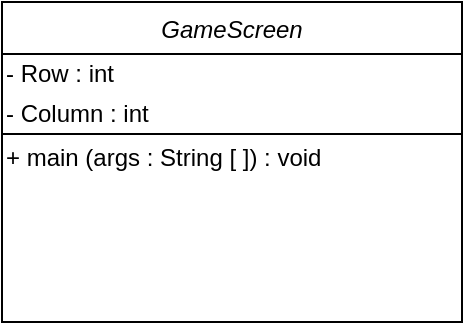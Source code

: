 <mxfile version="13.0.3" type="device"><diagram id="YO1fHM06_RYNz8Qv6ReH" name="Page-1"><mxGraphModel dx="1010" dy="485" grid="1" gridSize="10" guides="1" tooltips="1" connect="1" arrows="1" fold="1" page="1" pageScale="1" pageWidth="850" pageHeight="1100" math="0" shadow="0"><root><mxCell id="0"/><mxCell id="1" parent="0"/><mxCell id="f_11bLop1ZYxO3rPe9kS-1" value="GameScreen" style="swimlane;fontStyle=2;align=center;verticalAlign=top;childLayout=stackLayout;horizontal=1;startSize=26;horizontalStack=0;resizeParent=1;resizeLast=0;collapsible=1;marginBottom=0;rounded=0;shadow=0;strokeWidth=1;" vertex="1" parent="1"><mxGeometry x="140" y="100" width="230" height="160" as="geometry"><mxRectangle x="230" y="140" width="160" height="26" as="alternateBounds"/></mxGeometry></mxCell><mxCell id="f_11bLop1ZYxO3rPe9kS-3" value="- Row : int&amp;nbsp;" style="text;html=1;strokeColor=none;fillColor=none;align=left;verticalAlign=middle;whiteSpace=wrap;rounded=0;" vertex="1" parent="f_11bLop1ZYxO3rPe9kS-1"><mxGeometry y="26" width="230" height="20" as="geometry"/></mxCell><mxCell id="f_11bLop1ZYxO3rPe9kS-4" value="- Column : int" style="text;html=1;strokeColor=none;fillColor=none;align=left;verticalAlign=middle;whiteSpace=wrap;rounded=0;" vertex="1" parent="f_11bLop1ZYxO3rPe9kS-1"><mxGeometry y="46" width="230" height="20" as="geometry"/></mxCell><mxCell id="f_11bLop1ZYxO3rPe9kS-7" value="+ main (args : String [ ]) : void" style="text;html=1;strokeColor=none;fillColor=none;align=left;verticalAlign=middle;whiteSpace=wrap;rounded=0;" vertex="1" parent="f_11bLop1ZYxO3rPe9kS-1"><mxGeometry y="66" width="230" height="24" as="geometry"/></mxCell><mxCell id="f_11bLop1ZYxO3rPe9kS-15" value="" style="endArrow=none;html=1;exitX=0;exitY=0;exitDx=0;exitDy=0;entryX=1;entryY=1;entryDx=0;entryDy=0;" edge="1" parent="f_11bLop1ZYxO3rPe9kS-1" target="f_11bLop1ZYxO3rPe9kS-4"><mxGeometry width="50" height="50" relative="1" as="geometry"><mxPoint y="66" as="sourcePoint"/><mxPoint x="460" y="66" as="targetPoint"/></mxGeometry></mxCell></root></mxGraphModel></diagram></mxfile>